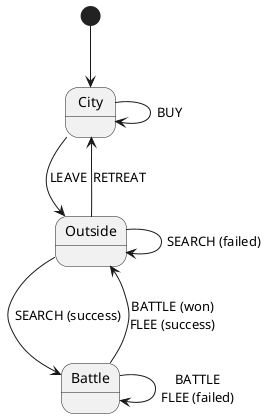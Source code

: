 @startuml game_states

[*] --> City

City -> Outside : LEAVE
City --> City : BUY

Outside --> Outside : SEARCH (failed)
Outside --> Battle : SEARCH (success)
Outside --> City : RETREAT

Battle --> Battle : BATTLE\nFLEE (failed)
Battle --> Outside : BATTLE (won)\nFLEE (success)

@enduml
